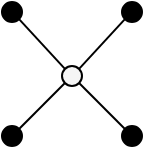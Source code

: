 <mxfile version="13.9.8" type="github">
  <diagram id="wnRm1N_ub3fHJhO1jdyC" name="Page-1">
    <mxGraphModel dx="395" dy="212" grid="1" gridSize="10" guides="1" tooltips="1" connect="1" arrows="1" fold="1" page="1" pageScale="1" pageWidth="850" pageHeight="1100" math="0" shadow="0">
      <root>
        <mxCell id="0" />
        <mxCell id="1" parent="0" />
        <mxCell id="wwPOlOmusM_WS0g6rzj6-2" value="" style="ellipse;whiteSpace=wrap;html=1;aspect=fixed;fillColor=#f5f5f5;fontColor=#333333;" vertex="1" parent="1">
          <mxGeometry x="560" y="320" width="10" height="10" as="geometry" />
        </mxCell>
        <mxCell id="wwPOlOmusM_WS0g6rzj6-4" value="" style="ellipse;whiteSpace=wrap;html=1;aspect=fixed;fontColor=#333333;fillColor=#000000;" vertex="1" parent="1">
          <mxGeometry x="530" y="288" width="10" height="10" as="geometry" />
        </mxCell>
        <mxCell id="wwPOlOmusM_WS0g6rzj6-5" value="" style="ellipse;whiteSpace=wrap;html=1;aspect=fixed;fontColor=#333333;fillColor=#000000;" vertex="1" parent="1">
          <mxGeometry x="530" y="350" width="10" height="10" as="geometry" />
        </mxCell>
        <mxCell id="wwPOlOmusM_WS0g6rzj6-6" value="" style="ellipse;whiteSpace=wrap;html=1;aspect=fixed;fontColor=#333333;fillColor=#000000;" vertex="1" parent="1">
          <mxGeometry x="590" y="288" width="10" height="10" as="geometry" />
        </mxCell>
        <mxCell id="wwPOlOmusM_WS0g6rzj6-7" value="" style="ellipse;whiteSpace=wrap;html=1;aspect=fixed;fontColor=#333333;fillColor=#000000;" vertex="1" parent="1">
          <mxGeometry x="590" y="350" width="10" height="10" as="geometry" />
        </mxCell>
        <mxCell id="wwPOlOmusM_WS0g6rzj6-8" value="" style="endArrow=none;html=1;exitX=0;exitY=0;exitDx=0;exitDy=0;entryX=1;entryY=1;entryDx=0;entryDy=0;" edge="1" parent="1" source="wwPOlOmusM_WS0g6rzj6-2" target="wwPOlOmusM_WS0g6rzj6-4">
          <mxGeometry width="50" height="50" relative="1" as="geometry">
            <mxPoint x="415" y="330" as="sourcePoint" />
            <mxPoint x="415" y="298" as="targetPoint" />
          </mxGeometry>
        </mxCell>
        <mxCell id="wwPOlOmusM_WS0g6rzj6-9" value="" style="endArrow=none;html=1;exitX=0;exitY=1;exitDx=0;exitDy=0;entryX=1;entryY=0;entryDx=0;entryDy=0;" edge="1" parent="1" source="wwPOlOmusM_WS0g6rzj6-2" target="wwPOlOmusM_WS0g6rzj6-5">
          <mxGeometry width="50" height="50" relative="1" as="geometry">
            <mxPoint x="521.464" y="328.536" as="sourcePoint" />
            <mxPoint x="508.536" y="308.536" as="targetPoint" />
          </mxGeometry>
        </mxCell>
        <mxCell id="wwPOlOmusM_WS0g6rzj6-10" value="" style="endArrow=none;html=1;exitX=1;exitY=1;exitDx=0;exitDy=0;entryX=0;entryY=0;entryDx=0;entryDy=0;" edge="1" parent="1" source="wwPOlOmusM_WS0g6rzj6-2" target="wwPOlOmusM_WS0g6rzj6-7">
          <mxGeometry width="50" height="50" relative="1" as="geometry">
            <mxPoint x="531.464" y="338.536" as="sourcePoint" />
            <mxPoint x="508.536" y="361.464" as="targetPoint" />
          </mxGeometry>
        </mxCell>
        <mxCell id="wwPOlOmusM_WS0g6rzj6-11" value="" style="endArrow=none;html=1;exitX=0;exitY=1;exitDx=0;exitDy=0;entryX=1;entryY=0;entryDx=0;entryDy=0;" edge="1" parent="1" source="wwPOlOmusM_WS0g6rzj6-6" target="wwPOlOmusM_WS0g6rzj6-2">
          <mxGeometry width="50" height="50" relative="1" as="geometry">
            <mxPoint x="578.536" y="338.536" as="sourcePoint" />
            <mxPoint x="601.464" y="361.464" as="targetPoint" />
          </mxGeometry>
        </mxCell>
      </root>
    </mxGraphModel>
  </diagram>
</mxfile>
